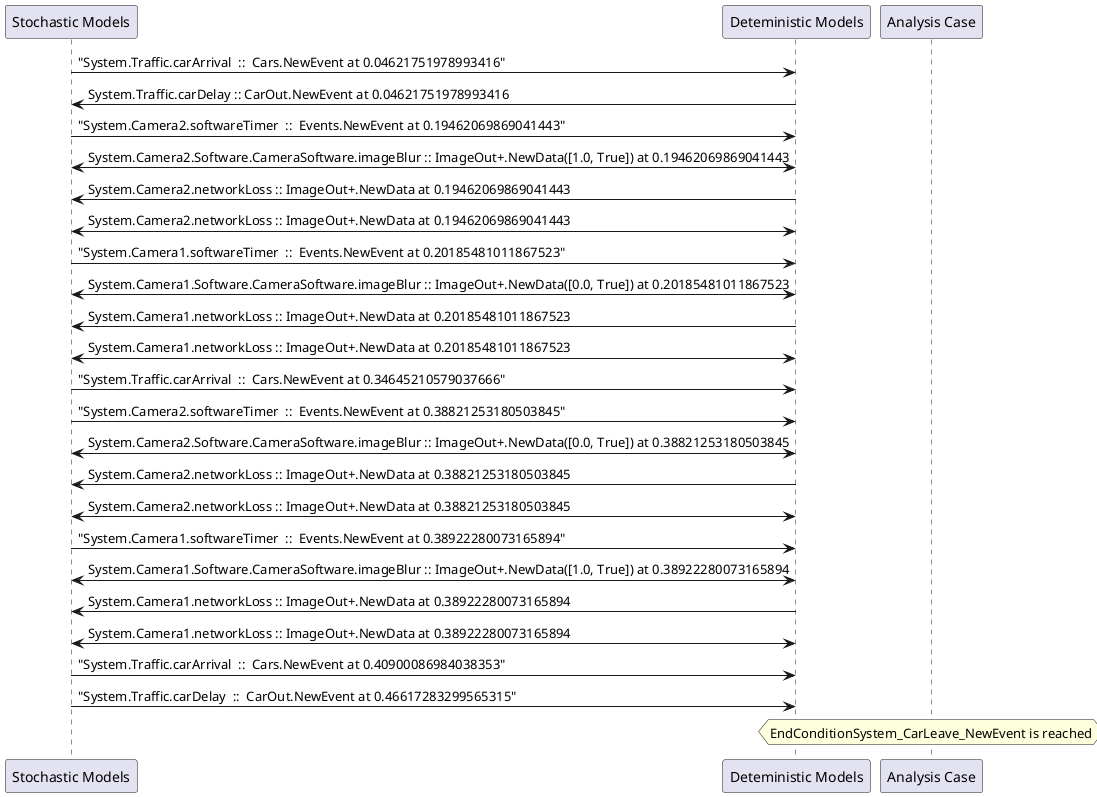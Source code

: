 
	@startuml
	participant "Stochastic Models" as stochmodel
	participant "Deteministic Models" as detmodel
	participant "Analysis Case" as analysis
	{3919_stop} stochmodel -> detmodel : "System.Traffic.carArrival  ::  Cars.NewEvent at 0.04621751978993416"
{3928_start} detmodel -> stochmodel : System.Traffic.carDelay :: CarOut.NewEvent at 0.04621751978993416
{3903_stop} stochmodel -> detmodel : "System.Camera2.softwareTimer  ::  Events.NewEvent at 0.19462069869041443"
detmodel <-> stochmodel : System.Camera2.Software.CameraSoftware.imageBlur :: ImageOut+.NewData([1.0, True]) at 0.19462069869041443
detmodel -> stochmodel : System.Camera2.networkLoss :: ImageOut+.NewData at 0.19462069869041443
detmodel <-> stochmodel : System.Camera2.networkLoss :: ImageOut+.NewData at 0.19462069869041443
{3887_stop} stochmodel -> detmodel : "System.Camera1.softwareTimer  ::  Events.NewEvent at 0.20185481011867523"
detmodel <-> stochmodel : System.Camera1.Software.CameraSoftware.imageBlur :: ImageOut+.NewData([0.0, True]) at 0.20185481011867523
detmodel -> stochmodel : System.Camera1.networkLoss :: ImageOut+.NewData at 0.20185481011867523
detmodel <-> stochmodel : System.Camera1.networkLoss :: ImageOut+.NewData at 0.20185481011867523
{3920_stop} stochmodel -> detmodel : "System.Traffic.carArrival  ::  Cars.NewEvent at 0.34645210579037666"
{3904_stop} stochmodel -> detmodel : "System.Camera2.softwareTimer  ::  Events.NewEvent at 0.38821253180503845"
detmodel <-> stochmodel : System.Camera2.Software.CameraSoftware.imageBlur :: ImageOut+.NewData([0.0, True]) at 0.38821253180503845
detmodel -> stochmodel : System.Camera2.networkLoss :: ImageOut+.NewData at 0.38821253180503845
detmodel <-> stochmodel : System.Camera2.networkLoss :: ImageOut+.NewData at 0.38821253180503845
{3888_stop} stochmodel -> detmodel : "System.Camera1.softwareTimer  ::  Events.NewEvent at 0.38922280073165894"
detmodel <-> stochmodel : System.Camera1.Software.CameraSoftware.imageBlur :: ImageOut+.NewData([1.0, True]) at 0.38922280073165894
detmodel -> stochmodel : System.Camera1.networkLoss :: ImageOut+.NewData at 0.38922280073165894
detmodel <-> stochmodel : System.Camera1.networkLoss :: ImageOut+.NewData at 0.38922280073165894
{3921_stop} stochmodel -> detmodel : "System.Traffic.carArrival  ::  Cars.NewEvent at 0.40900086984038353"
{3928_stop} stochmodel -> detmodel : "System.Traffic.carDelay  ::  CarOut.NewEvent at 0.46617283299565315"
{3928_start} <-> {3928_stop} : delay
hnote over analysis 
EndConditionSystem_CarLeave_NewEvent is reached
endnote
@enduml